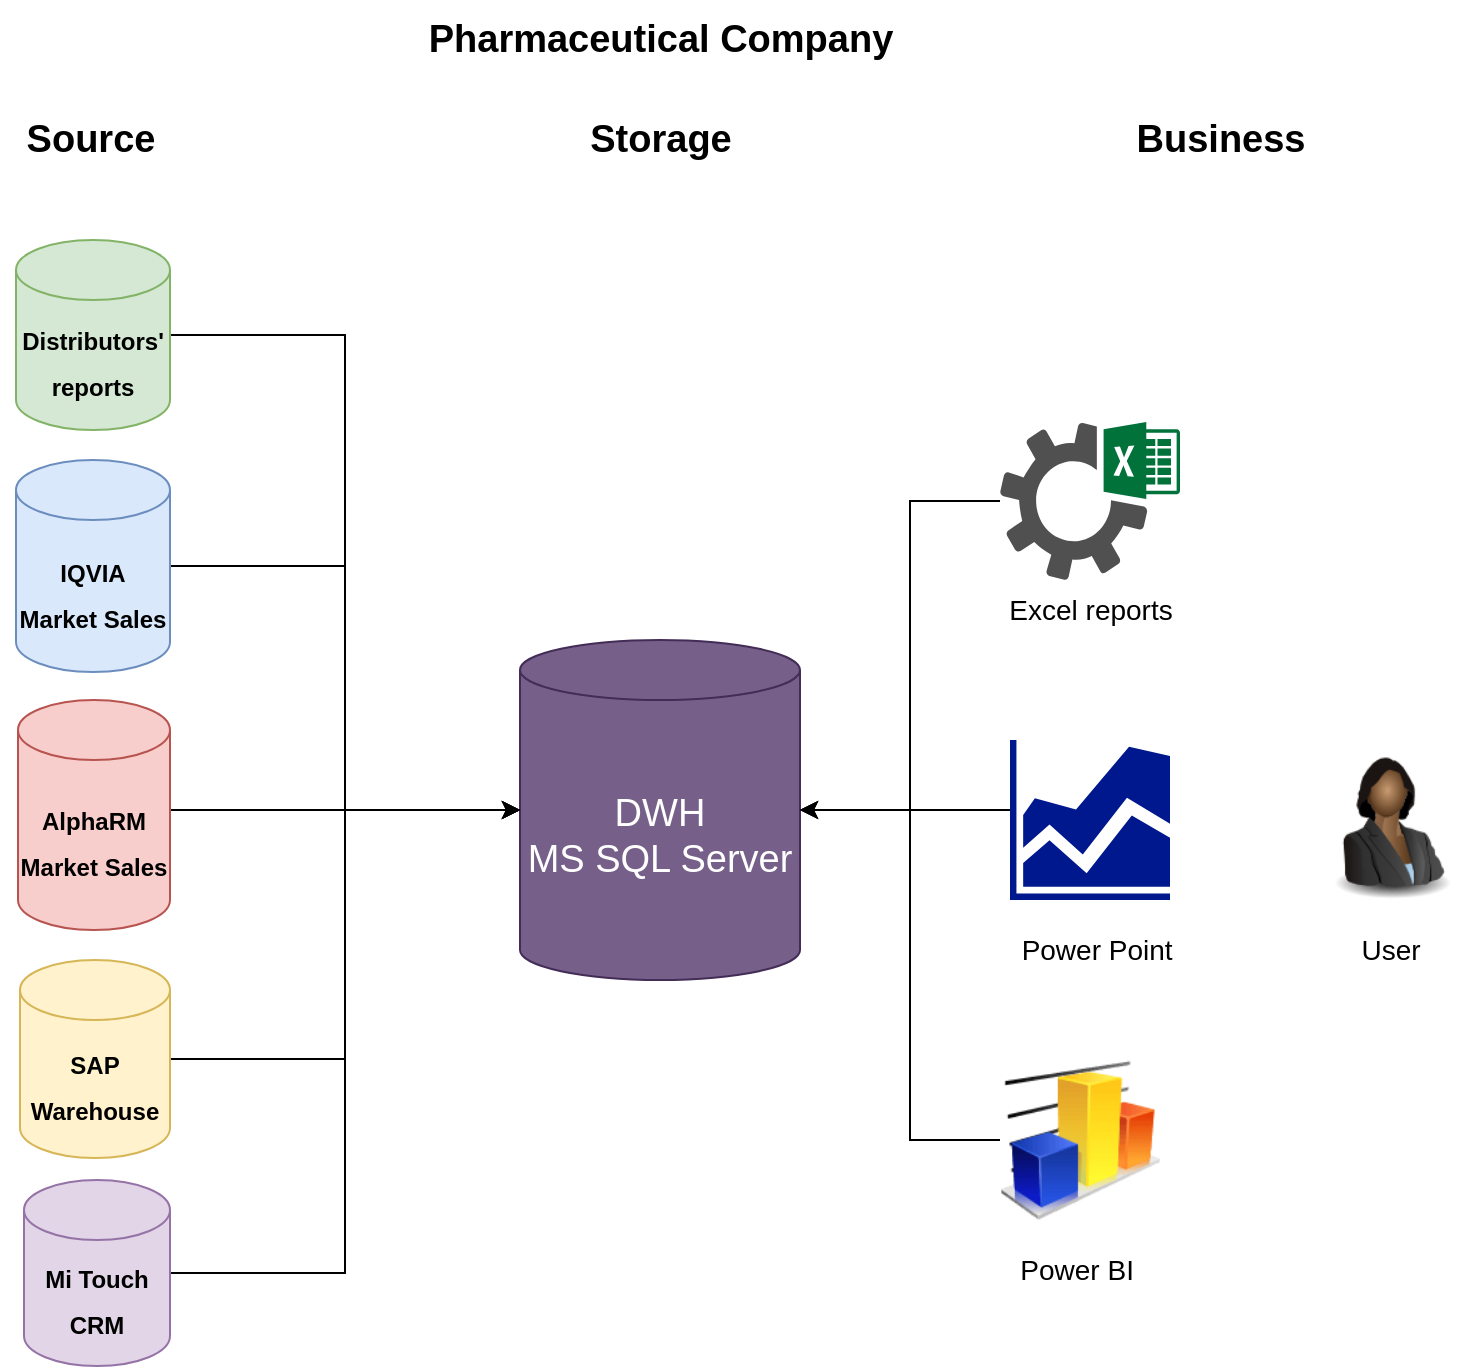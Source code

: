 <mxfile version="20.3.0" type="device"><diagram id="-LXYeQs7_0QjC--z60f1" name="Page-1"><mxGraphModel dx="1737" dy="984" grid="1" gridSize="10" guides="1" tooltips="1" connect="1" arrows="1" fold="1" page="1" pageScale="1" pageWidth="827" pageHeight="1169" math="0" shadow="0"><root><mxCell id="0"/><mxCell id="1" parent="0"/><mxCell id="kOVBHwxi4gfW5VoXmC8P-1" value="Pharmaceutical Company" style="text;html=1;align=center;verticalAlign=middle;resizable=0;points=[];autosize=1;strokeColor=none;fillColor=none;strokeWidth=1;fontSize=19;fontStyle=1" parent="1" vertex="1"><mxGeometry x="275" y="110" width="260" height="40" as="geometry"/></mxCell><mxCell id="kOVBHwxi4gfW5VoXmC8P-5" value="Source" style="text;html=1;align=center;verticalAlign=middle;resizable=0;points=[];autosize=1;strokeColor=none;fillColor=none;fontSize=19;fontStyle=1" parent="1" vertex="1"><mxGeometry x="75" y="160" width="90" height="40" as="geometry"/></mxCell><mxCell id="kOVBHwxi4gfW5VoXmC8P-6" value="Storage" style="text;html=1;align=center;verticalAlign=middle;resizable=0;points=[];autosize=1;strokeColor=none;fillColor=none;fontSize=19;fontStyle=1" parent="1" vertex="1"><mxGeometry x="360" y="160" width="90" height="40" as="geometry"/></mxCell><mxCell id="kOVBHwxi4gfW5VoXmC8P-7" value="Business" style="text;html=1;align=center;verticalAlign=middle;resizable=0;points=[];autosize=1;strokeColor=none;fillColor=none;fontSize=19;fontStyle=1" parent="1" vertex="1"><mxGeometry x="630" y="160" width="110" height="40" as="geometry"/></mxCell><mxCell id="kOVBHwxi4gfW5VoXmC8P-8" value="DWH&lt;br&gt;MS SQL Server" style="shape=cylinder3;whiteSpace=wrap;html=1;boundedLbl=1;backgroundOutline=1;size=15;strokeWidth=1;fontSize=19;fillColor=#76608a;strokeColor=#432D57;fontColor=#ffffff;fontStyle=0" parent="1" vertex="1"><mxGeometry x="335" y="430" width="140" height="170" as="geometry"/></mxCell><mxCell id="kOVBHwxi4gfW5VoXmC8P-14" style="edgeStyle=orthogonalEdgeStyle;rounded=0;orthogonalLoop=1;jettySize=auto;html=1;entryX=0;entryY=0.5;entryDx=0;entryDy=0;entryPerimeter=0;fontSize=12;" parent="1" source="kOVBHwxi4gfW5VoXmC8P-10" target="kOVBHwxi4gfW5VoXmC8P-8" edge="1"><mxGeometry relative="1" as="geometry"/></mxCell><mxCell id="kOVBHwxi4gfW5VoXmC8P-10" value="&lt;font style=&quot;font-size: 12px;&quot;&gt;Distributors'&lt;br&gt;reports&lt;/font&gt;" style="shape=cylinder3;whiteSpace=wrap;html=1;boundedLbl=1;backgroundOutline=1;size=15;strokeWidth=1;fontSize=19;fillColor=#d5e8d4;strokeColor=#82b366;fontStyle=1" parent="1" vertex="1"><mxGeometry x="83" y="230" width="77" height="95" as="geometry"/></mxCell><mxCell id="kOVBHwxi4gfW5VoXmC8P-15" style="edgeStyle=orthogonalEdgeStyle;rounded=0;orthogonalLoop=1;jettySize=auto;html=1;entryX=0;entryY=0.5;entryDx=0;entryDy=0;entryPerimeter=0;fontSize=12;" parent="1" source="kOVBHwxi4gfW5VoXmC8P-11" target="kOVBHwxi4gfW5VoXmC8P-8" edge="1"><mxGeometry relative="1" as="geometry"/></mxCell><mxCell id="kOVBHwxi4gfW5VoXmC8P-11" value="&lt;font style=&quot;font-size: 12px;&quot;&gt;IQVIA&lt;br&gt;&lt;font style=&quot;font-size: 12px;&quot;&gt;Market Sales&lt;/font&gt;&lt;/font&gt;" style="shape=cylinder3;whiteSpace=wrap;html=1;boundedLbl=1;backgroundOutline=1;size=15;strokeWidth=1;fontSize=19;fillColor=#dae8fc;strokeColor=#6c8ebf;fontStyle=1" parent="1" vertex="1"><mxGeometry x="83" y="340" width="77" height="106" as="geometry"/></mxCell><mxCell id="kOVBHwxi4gfW5VoXmC8P-16" style="edgeStyle=orthogonalEdgeStyle;rounded=0;orthogonalLoop=1;jettySize=auto;html=1;entryX=0;entryY=0.5;entryDx=0;entryDy=0;entryPerimeter=0;fontSize=12;" parent="1" source="kOVBHwxi4gfW5VoXmC8P-12" target="kOVBHwxi4gfW5VoXmC8P-8" edge="1"><mxGeometry relative="1" as="geometry"><Array as="points"><mxPoint x="218" y="515"/><mxPoint x="218" y="515"/></Array></mxGeometry></mxCell><mxCell id="kOVBHwxi4gfW5VoXmC8P-12" value="&lt;font style=&quot;font-size: 12px;&quot;&gt;AlphaRM&lt;br&gt;&lt;font style=&quot;font-size: 12px;&quot;&gt;Market Sales&lt;/font&gt;&lt;/font&gt;" style="shape=cylinder3;whiteSpace=wrap;html=1;boundedLbl=1;backgroundOutline=1;size=15;strokeWidth=1;fontSize=19;fillColor=#f8cecc;strokeColor=#b85450;fontStyle=1" parent="1" vertex="1"><mxGeometry x="84" y="460" width="76" height="115" as="geometry"/></mxCell><mxCell id="kOVBHwxi4gfW5VoXmC8P-17" style="edgeStyle=orthogonalEdgeStyle;rounded=0;orthogonalLoop=1;jettySize=auto;html=1;entryX=0;entryY=0.5;entryDx=0;entryDy=0;entryPerimeter=0;fontSize=12;" parent="1" source="kOVBHwxi4gfW5VoXmC8P-13" target="kOVBHwxi4gfW5VoXmC8P-8" edge="1"><mxGeometry relative="1" as="geometry"/></mxCell><mxCell id="kOVBHwxi4gfW5VoXmC8P-13" value="&lt;span style=&quot;font-size: 12px;&quot;&gt;SAP&lt;br&gt;Warehouse&lt;br&gt;&lt;/span&gt;" style="shape=cylinder3;whiteSpace=wrap;html=1;boundedLbl=1;backgroundOutline=1;size=15;strokeWidth=1;fontSize=19;fillColor=#fff2cc;strokeColor=#d6b656;fontStyle=1" parent="1" vertex="1"><mxGeometry x="85" y="590" width="75" height="99" as="geometry"/></mxCell><mxCell id="kOVBHwxi4gfW5VoXmC8P-19" style="edgeStyle=orthogonalEdgeStyle;rounded=0;orthogonalLoop=1;jettySize=auto;html=1;entryX=0;entryY=0.5;entryDx=0;entryDy=0;entryPerimeter=0;fontSize=12;" parent="1" source="kOVBHwxi4gfW5VoXmC8P-18" target="kOVBHwxi4gfW5VoXmC8P-8" edge="1"><mxGeometry relative="1" as="geometry"/></mxCell><mxCell id="kOVBHwxi4gfW5VoXmC8P-18" value="&lt;span style=&quot;font-size: 12px;&quot;&gt;Mi Touch&lt;br&gt;CRM&lt;br&gt;&lt;/span&gt;" style="shape=cylinder3;whiteSpace=wrap;html=1;boundedLbl=1;backgroundOutline=1;size=15;strokeWidth=1;fontSize=19;fillColor=#e1d5e7;strokeColor=#9673a6;fontStyle=1" parent="1" vertex="1"><mxGeometry x="87" y="700" width="73" height="93" as="geometry"/></mxCell><mxCell id="kOVBHwxi4gfW5VoXmC8P-55" style="edgeStyle=orthogonalEdgeStyle;rounded=0;orthogonalLoop=1;jettySize=auto;html=1;entryX=1;entryY=0.5;entryDx=0;entryDy=0;entryPerimeter=0;fontSize=14;" parent="1" source="kOVBHwxi4gfW5VoXmC8P-22" target="kOVBHwxi4gfW5VoXmC8P-8" edge="1"><mxGeometry relative="1" as="geometry"><Array as="points"><mxPoint x="530" y="361"/><mxPoint x="530" y="515"/></Array></mxGeometry></mxCell><mxCell id="kOVBHwxi4gfW5VoXmC8P-22" value="" style="sketch=0;pointerEvents=1;shadow=0;dashed=0;html=1;strokeColor=none;fillColor=#505050;labelPosition=center;verticalLabelPosition=bottom;verticalAlign=top;outlineConnect=0;align=center;shape=mxgraph.office.services.excel_services;strokeWidth=1;fontSize=12;" parent="1" vertex="1"><mxGeometry x="575" y="321" width="90" height="79" as="geometry"/></mxCell><mxCell id="kOVBHwxi4gfW5VoXmC8P-23" value="Excel reports" style="text;html=1;align=center;verticalAlign=middle;resizable=0;points=[];autosize=1;strokeColor=none;fillColor=none;fontSize=14;fontStyle=0" parent="1" vertex="1"><mxGeometry x="565" y="400" width="110" height="30" as="geometry"/></mxCell><mxCell id="kOVBHwxi4gfW5VoXmC8P-51" style="edgeStyle=orthogonalEdgeStyle;rounded=0;orthogonalLoop=1;jettySize=auto;html=1;entryX=1;entryY=0.5;entryDx=0;entryDy=0;entryPerimeter=0;fontSize=14;" parent="1" source="kOVBHwxi4gfW5VoXmC8P-49" target="kOVBHwxi4gfW5VoXmC8P-8" edge="1"><mxGeometry relative="1" as="geometry"><Array as="points"><mxPoint x="560" y="515"/><mxPoint x="560" y="515"/></Array></mxGeometry></mxCell><mxCell id="kOVBHwxi4gfW5VoXmC8P-49" value="" style="sketch=0;aspect=fixed;pointerEvents=1;shadow=0;dashed=0;html=1;strokeColor=none;labelPosition=center;verticalLabelPosition=bottom;verticalAlign=top;align=center;fillColor=#00188D;shape=mxgraph.mscae.general.graph;strokeWidth=1;fontSize=14;" parent="1" vertex="1"><mxGeometry x="580" y="480" width="80" height="80" as="geometry"/></mxCell><mxCell id="kOVBHwxi4gfW5VoXmC8P-50" value="Power Point&amp;nbsp;" style="text;html=1;align=center;verticalAlign=middle;resizable=0;points=[];autosize=1;strokeColor=none;fillColor=none;fontSize=14;" parent="1" vertex="1"><mxGeometry x="575" y="570" width="100" height="30" as="geometry"/></mxCell><mxCell id="kOVBHwxi4gfW5VoXmC8P-54" style="edgeStyle=orthogonalEdgeStyle;rounded=0;orthogonalLoop=1;jettySize=auto;html=1;entryX=1;entryY=0.5;entryDx=0;entryDy=0;entryPerimeter=0;fontSize=14;" parent="1" source="kOVBHwxi4gfW5VoXmC8P-52" target="kOVBHwxi4gfW5VoXmC8P-8" edge="1"><mxGeometry relative="1" as="geometry"><Array as="points"><mxPoint x="530" y="680"/><mxPoint x="530" y="515"/></Array></mxGeometry></mxCell><mxCell id="kOVBHwxi4gfW5VoXmC8P-52" value="" style="image;html=1;image=img/lib/clip_art/finance/Graph_128x128.png;strokeWidth=1;fontSize=14;" parent="1" vertex="1"><mxGeometry x="575" y="640" width="80" height="80" as="geometry"/></mxCell><mxCell id="kOVBHwxi4gfW5VoXmC8P-53" value="Power BI&amp;nbsp;" style="text;html=1;align=center;verticalAlign=middle;resizable=0;points=[];autosize=1;strokeColor=none;fillColor=none;fontSize=14;" parent="1" vertex="1"><mxGeometry x="575" y="730" width="80" height="30" as="geometry"/></mxCell><mxCell id="kOVBHwxi4gfW5VoXmC8P-58" value="User" style="text;html=1;align=center;verticalAlign=middle;resizable=0;points=[];autosize=1;strokeColor=none;fillColor=none;fontSize=14;" parent="1" vertex="1"><mxGeometry x="745" y="570" width="50" height="30" as="geometry"/></mxCell><mxCell id="kOVBHwxi4gfW5VoXmC8P-60" value="" style="image;html=1;image=img/lib/clip_art/people/Suit_Woman_Black_128x128.png;strokeWidth=1;fontSize=14;" parent="1" vertex="1"><mxGeometry x="730" y="480" width="80" height="80" as="geometry"/></mxCell></root></mxGraphModel></diagram></mxfile>